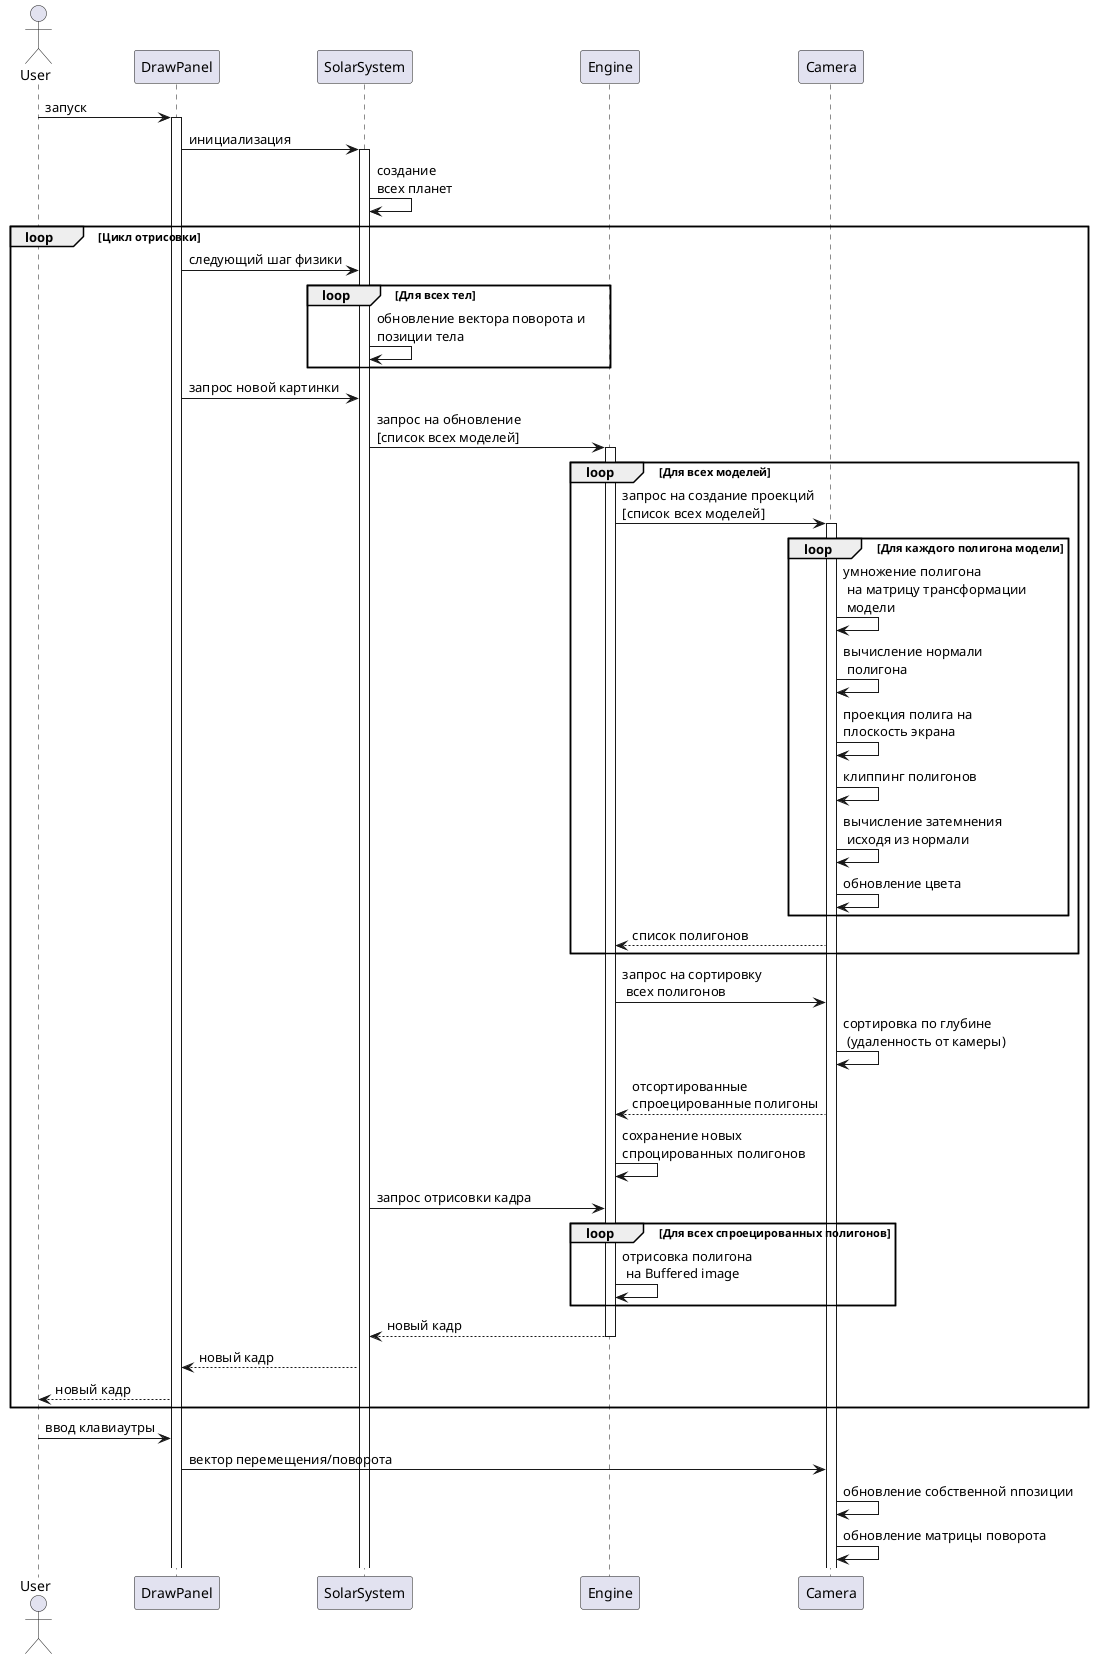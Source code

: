 @startuml

actor User
participant DrawPanel
participant SolarSystem

participant Engine
participant Camera
User -> DrawPanel: запуск
activate DrawPanel
DrawPanel -> SolarSystem: инициализация
activate SolarSystem
SolarSystem -> SolarSystem: создание \nвсех планет

loop Цикл отрисовки
DrawPanel -> SolarSystem: следующий шаг физики
loop Для всех тел
SolarSystem -> SolarSystem: обновление вектора поворота и \nпозиции тела
end

DrawPanel -> SolarSystem: запрос новой картинки
SolarSystem -> Engine: запрос на обновление\n[список всех моделей]
activate Engine
loop Для всех моделей
Engine -> Camera: запрос на создание проекций\n[список всех моделей]
activate Camera
loop Для каждого полигона модели

Camera -> Camera: умножение полигона \n на матрицу трансформации \n модели
Camera -> Camera: вычисление нормали\n полигона
Camera -> Camera: проекция полига на \nплоскость экрана
Camera -> Camera: клиппинг полигонов
Camera -> Camera: вычисление затемнения\n исходя из нормали
Camera -> Camera: обновление цвета
end
Camera --> Engine: список полигонов
end
Engine -> Camera: запрос на сортировку\n всех полигонов
Camera -> Camera: сортировка по глубине\n (удаленность от камеры)
Camera --> Engine: отсортированные \nспроецированные полигоны
Engine -> Engine: сохранение новых \nспроцированных полигонов
SolarSystem -> Engine: запрос отрисовки кадра
loop Для всех спроецированных полигонов
Engine -> Engine: отрисовка полигона \n на Buffered image
end
Engine --> SolarSystem: новый кадр

deactivate Engine
SolarSystem --> DrawPanel: новый кадр
DrawPanel --> User: новый кадр
end
User -> DrawPanel: ввод клавиаутры
DrawPanel -> Camera: вектор перемещения/поворота
Camera -> Camera: обновление собственной nпозиции
Camera -> Camera: обновление матрицы поворота


@enduml

